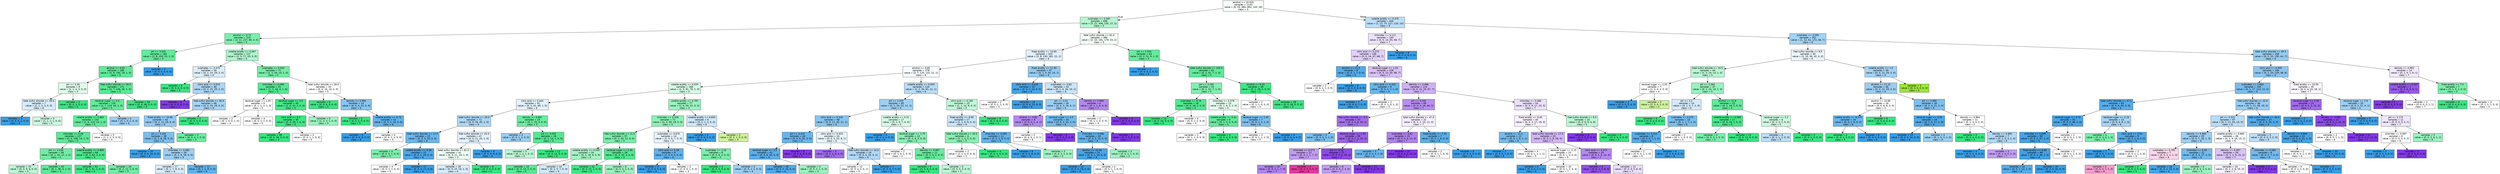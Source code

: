digraph Tree {
node [shape=box, style="filled", color="black", fontname="helvetica"] ;
edge [fontname="helvetica"] ;
0 [label="alcohol <= 10.525\nsamples = 1143\nvalue = [6, 33, 483, 462, 143, 16]\nclass = 5", fillcolor="#f9fefb"] ;
1 [label="sulphates <= 0.585\nsamples = 698\nvalue = [5, 21, 408, 235, 27, 2]\nclass = 5", fillcolor="#b5f5d0"] ;
0 -> 1 [labeldistance=2.5, labelangle=45, headlabel="True"] ;
2 [label="alcohol <= 9.75\nsamples = 310\nvalue = [3, 11, 227, 65, 4, 0]\nclass = 5", fillcolor="#7ceeac"] ;
1 -> 2 ;
3 [label="pH <= 3.545\nsamples = 183\nvalue = [2, 8, 150, 22, 1, 0]\nclass = 5", fillcolor="#62ea9b"] ;
2 -> 3 ;
4 [label="alcohol <= 9.05\nsamples = 180\nvalue = [2, 8, 150, 19, 1, 0]\nclass = 5", fillcolor="#5eea98"] ;
3 -> 4 ;
5 [label="pH <= 3.39\nsamples = 9\nvalue = [1, 1, 4, 3, 0, 0]\nclass = 5", fillcolor="#defbea"] ;
4 -> 5 ;
6 [label="total sulfur dioxide <= 40.0\nsamples = 7\nvalue = [1, 1, 2, 3, 0, 0]\nclass = 6", fillcolor="#d7ebfa"] ;
5 -> 6 ;
7 [label="samples = 2\nvalue = [0, 0, 0, 2, 0, 0]\nclass = 6", fillcolor="#399de5"] ;
6 -> 7 ;
8 [label="samples = 5\nvalue = [1, 1, 2, 1, 0, 0]\nclass = 5", fillcolor="#cef8e0"] ;
6 -> 8 ;
9 [label="samples = 2\nvalue = [0, 0, 2, 0, 0, 0]\nclass = 5", fillcolor="#39e581"] ;
5 -> 9 ;
10 [label="free sulfur dioxide <= 26.5\nsamples = 171\nvalue = [1, 7, 146, 16, 1, 0]\nclass = 5", fillcolor="#59e995"] ;
4 -> 10 ;
11 [label="residual sugar <= 4.4\nsamples = 135\nvalue = [1, 7, 110, 16, 1, 0]\nclass = 5", fillcolor="#63ea9b"] ;
10 -> 11 ;
12 [label="volatile acidity <= 0.862\nsamples = 132\nvalue = [1, 6, 110, 14, 1, 0]\nclass = 5", fillcolor="#5eea98"] ;
11 -> 12 ;
13 [label="chlorides <= 0.08\nsamples = 127\nvalue = [0, 4, 108, 14, 1, 0]\nclass = 5", fillcolor="#5ae996"] ;
12 -> 13 ;
14 [label="pH <= 3.245\nsamples = 58\nvalue = [0, 1, 45, 11, 1, 0]\nclass = 5", fillcolor="#70eca4"] ;
13 -> 14 ;
15 [label="samples = 15\nvalue = [0, 0, 9, 6, 0, 0]\nclass = 5", fillcolor="#bdf6d5"] ;
14 -> 15 ;
16 [label="samples = 43\nvalue = [0, 1, 36, 5, 1, 0]\nclass = 5", fillcolor="#5dea98"] ;
14 -> 16 ;
17 [label="volatile acidity <= 0.665\nsamples = 69\nvalue = [0, 3, 63, 3, 0, 0]\nclass = 5", fillcolor="#4be78c"] ;
13 -> 17 ;
18 [label="samples = 53\nvalue = [0, 1, 51, 1, 0, 0]\nclass = 5", fillcolor="#41e686"] ;
17 -> 18 ;
19 [label="samples = 16\nvalue = [0, 2, 12, 2, 0, 0]\nclass = 5", fillcolor="#72eca5"] ;
17 -> 19 ;
20 [label="samples = 5\nvalue = [1, 2, 2, 0, 0, 0]\nclass = 4", fillcolor="#ffffff"] ;
12 -> 20 ;
21 [label="samples = 3\nvalue = [0, 1, 0, 2, 0, 0]\nclass = 6", fillcolor="#9ccef2"] ;
11 -> 21 ;
22 [label="samples = 36\nvalue = [0, 0, 36, 0, 0, 0]\nclass = 5", fillcolor="#39e581"] ;
10 -> 22 ;
23 [label="samples = 3\nvalue = [0, 0, 0, 3, 0, 0]\nclass = 6", fillcolor="#399de5"] ;
3 -> 23 ;
24 [label="volatile acidity <= 0.587\nsamples = 127\nvalue = [1, 3, 77, 43, 3, 0]\nclass = 5", fillcolor="#aff4cc"] ;
2 -> 24 ;
25 [label="sulphates <= 0.475\nsamples = 56\nvalue = [0, 2, 23, 29, 2, 0]\nclass = 6", fillcolor="#dbedfa"] ;
24 -> 25 ;
26 [label="samples = 8\nvalue = [0, 0, 8, 0, 0, 0]\nclass = 5", fillcolor="#39e581"] ;
25 -> 26 ;
27 [label="citric acid <= 0.015\nsamples = 48\nvalue = [0, 2, 15, 29, 2, 0]\nclass = 6", fillcolor="#abd5f4"] ;
25 -> 27 ;
28 [label="samples = 2\nvalue = [0, 0, 0, 0, 2, 0]\nclass = 7", fillcolor="#8139e5"] ;
27 -> 28 ;
29 [label="free sulfur dioxide <= 30.5\nsamples = 46\nvalue = [0, 2, 15, 29, 0, 0]\nclass = 6", fillcolor="#a6d3f3"] ;
27 -> 29 ;
30 [label="fixed acidity <= 10.85\nsamples = 43\nvalue = [0, 2, 12, 29, 0, 0]\nclass = 6", fillcolor="#92c9f1"] ;
29 -> 30 ;
31 [label="pH <= 3.205\nsamples = 38\nvalue = [0, 2, 8, 28, 0, 0]\nclass = 6", fillcolor="#7bbeee"] ;
30 -> 31 ;
32 [label="samples = 10\nvalue = [0, 0, 0, 10, 0, 0]\nclass = 6", fillcolor="#399de5"] ;
31 -> 32 ;
33 [label="chlorides <= 0.082\nsamples = 28\nvalue = [0, 2, 8, 18, 0, 0]\nclass = 6", fillcolor="#9ccef2"] ;
31 -> 33 ;
34 [label="samples = 17\nvalue = [0, 1, 7, 9, 0, 0]\nclass = 6", fillcolor="#d7ebfa"] ;
33 -> 34 ;
35 [label="samples = 11\nvalue = [0, 1, 1, 9, 0, 0]\nclass = 6", fillcolor="#61b1ea"] ;
33 -> 35 ;
36 [label="samples = 5\nvalue = [0, 0, 4, 1, 0, 0]\nclass = 5", fillcolor="#6aeca0"] ;
30 -> 36 ;
37 [label="samples = 3\nvalue = [0, 0, 3, 0, 0, 0]\nclass = 5", fillcolor="#39e581"] ;
29 -> 37 ;
38 [label="sulphates <= 0.545\nsamples = 71\nvalue = [1, 1, 54, 14, 1, 0]\nclass = 5", fillcolor="#74eda7"] ;
24 -> 38 ;
39 [label="chlorides <= 0.069\nsamples = 51\nvalue = [1, 1, 44, 4, 1, 0]\nclass = 5", fillcolor="#56e994"] ;
38 -> 39 ;
40 [label="residual sugar <= 1.55\nsamples = 6\nvalue = [0, 1, 2, 2, 1, 0]\nclass = 5", fillcolor="#ffffff"] ;
39 -> 40 ;
41 [label="samples = 2\nvalue = [0, 1, 0, 0, 1, 0]\nclass = 4", fillcolor="#ffffff"] ;
40 -> 41 ;
42 [label="samples = 4\nvalue = [0, 0, 2, 2, 0, 0]\nclass = 5", fillcolor="#ffffff"] ;
40 -> 42 ;
43 [label="residual sugar <= 3.5\nsamples = 45\nvalue = [1, 0, 42, 2, 0, 0]\nclass = 5", fillcolor="#47e78a"] ;
39 -> 43 ;
44 [label="citric acid <= 0.3\nsamples = 40\nvalue = [0, 0, 39, 1, 0, 0]\nclass = 5", fillcolor="#3ee684"] ;
43 -> 44 ;
45 [label="samples = 38\nvalue = [0, 0, 38, 0, 0, 0]\nclass = 5", fillcolor="#39e581"] ;
44 -> 45 ;
46 [label="samples = 2\nvalue = [0, 0, 1, 1, 0, 0]\nclass = 5", fillcolor="#ffffff"] ;
44 -> 46 ;
47 [label="samples = 5\nvalue = [1, 0, 3, 1, 0, 0]\nclass = 5", fillcolor="#9cf2c0"] ;
43 -> 47 ;
48 [label="total sulfur dioxide <= 28.0\nsamples = 20\nvalue = [0, 0, 10, 10, 0, 0]\nclass = 5", fillcolor="#ffffff"] ;
38 -> 48 ;
49 [label="samples = 6\nvalue = [0, 0, 6, 0, 0, 0]\nclass = 5", fillcolor="#39e581"] ;
48 -> 49 ;
50 [label="density <= 0.995\nsamples = 14\nvalue = [0, 0, 4, 10, 0, 0]\nclass = 6", fillcolor="#88c4ef"] ;
48 -> 50 ;
51 [label="samples = 2\nvalue = [0, 0, 2, 0, 0, 0]\nclass = 5", fillcolor="#39e581"] ;
50 -> 51 ;
52 [label="volatile acidity <= 0.73\nsamples = 12\nvalue = [0, 0, 2, 10, 0, 0]\nclass = 6", fillcolor="#61b1ea"] ;
50 -> 52 ;
53 [label="samples = 8\nvalue = [0, 0, 0, 8, 0, 0]\nclass = 6", fillcolor="#399de5"] ;
52 -> 53 ;
54 [label="samples = 4\nvalue = [0, 0, 2, 2, 0, 0]\nclass = 5", fillcolor="#ffffff"] ;
52 -> 54 ;
55 [label="total sulfur dioxide <= 81.5\nsamples = 388\nvalue = [2, 10, 181, 170, 23, 2]\nclass = 5", fillcolor="#f5fef9"] ;
1 -> 55 ;
56 [label="fixed acidity <= 10.85\nsamples = 325\nvalue = [2, 8, 130, 161, 22, 2]\nclass = 6", fillcolor="#e0effb"] ;
55 -> 56 ;
57 [label="alcohol <= 9.85\nsamples = 278\nvalue = [2, 7, 125, 131, 12, 1]\nclass = 6", fillcolor="#f7fbfe"] ;
56 -> 57 ;
58 [label="volatile acidity <= 0.555\nsamples = 168\nvalue = [1, 5, 91, 70, 1, 0]\nclass = 5", fillcolor="#d5f9e4"] ;
57 -> 58 ;
59 [label="citric acid <= 0.445\nsamples = 91\nvalue = [0, 1, 41, 48, 1, 0]\nclass = 6", fillcolor="#e3f1fb"] ;
58 -> 59 ;
60 [label="total sulfur dioxide <= 29.0\nsamples = 72\nvalue = [0, 0, 26, 45, 1, 0]\nclass = 6", fillcolor="#add7f4"] ;
59 -> 60 ;
61 [label="total sulfur dioxide <= 13.5\nsamples = 25\nvalue = [0, 0, 5, 20, 0, 0]\nclass = 6", fillcolor="#6ab6ec"] ;
60 -> 61 ;
62 [label="samples = 4\nvalue = [0, 0, 3, 1, 0, 0]\nclass = 5", fillcolor="#7beeab"] ;
61 -> 62 ;
63 [label="volatile acidity <= 0.34\nsamples = 21\nvalue = [0, 0, 2, 19, 0, 0]\nclass = 6", fillcolor="#4ea7e8"] ;
61 -> 63 ;
64 [label="samples = 4\nvalue = [0, 0, 2, 2, 0, 0]\nclass = 5", fillcolor="#ffffff"] ;
63 -> 64 ;
65 [label="samples = 17\nvalue = [0, 0, 0, 17, 0, 0]\nclass = 6", fillcolor="#399de5"] ;
63 -> 65 ;
66 [label="free sulfur dioxide <= 25.0\nsamples = 47\nvalue = [0, 0, 21, 25, 1, 0]\nclass = 6", fillcolor="#e1f0fb"] ;
60 -> 66 ;
67 [label="total sulfur dioxide <= 61.0\nsamples = 41\nvalue = [0, 0, 21, 19, 1, 0]\nclass = 5", fillcolor="#edfdf4"] ;
66 -> 67 ;
68 [label="samples = 35\nvalue = [0, 0, 15, 19, 1, 0]\nclass = 6", fillcolor="#d7ebfa"] ;
67 -> 68 ;
69 [label="samples = 6\nvalue = [0, 0, 6, 0, 0, 0]\nclass = 5", fillcolor="#39e581"] ;
67 -> 69 ;
70 [label="samples = 6\nvalue = [0, 0, 0, 6, 0, 0]\nclass = 6", fillcolor="#399de5"] ;
66 -> 70 ;
71 [label="density <= 0.997\nsamples = 19\nvalue = [0, 1, 15, 3, 0, 0]\nclass = 5", fillcolor="#6aeca0"] ;
59 -> 71 ;
72 [label="samples = 3\nvalue = [0, 0, 1, 2, 0, 0]\nclass = 6", fillcolor="#9ccef2"] ;
71 -> 72 ;
73 [label="pH <= 3.035\nsamples = 16\nvalue = [0, 1, 14, 1, 0, 0]\nclass = 5", fillcolor="#53e892"] ;
71 -> 73 ;
74 [label="samples = 4\nvalue = [0, 1, 2, 1, 0, 0]\nclass = 5", fillcolor="#bdf6d5"] ;
73 -> 74 ;
75 [label="samples = 12\nvalue = [0, 0, 12, 0, 0, 0]\nclass = 5", fillcolor="#39e581"] ;
73 -> 75 ;
76 [label="volatile acidity <= 0.787\nsamples = 77\nvalue = [1, 4, 50, 22, 0, 0]\nclass = 5", fillcolor="#9af2bf"] ;
58 -> 76 ;
77 [label="chlorides <= 0.109\nsamples = 71\nvalue = [1, 2, 49, 19, 0, 0]\nclass = 5", fillcolor="#8df0b6"] ;
76 -> 77 ;
78 [label="free sulfur dioxide <= 11.5\nsamples = 57\nvalue = [0, 2, 43, 12, 0, 0]\nclass = 5", fillcolor="#77eda8"] ;
77 -> 78 ;
79 [label="volatile acidity <= 0.635\nsamples = 29\nvalue = [0, 2, 18, 9, 0, 0]\nclass = 5", fillcolor="#a6f3c6"] ;
78 -> 79 ;
80 [label="samples = 15\nvalue = [0, 0, 13, 2, 0, 0]\nclass = 5", fillcolor="#57e994"] ;
79 -> 80 ;
81 [label="samples = 14\nvalue = [0, 2, 5, 7, 0, 0]\nclass = 6", fillcolor="#d3e9f9"] ;
79 -> 81 ;
82 [label="residual sugar <= 2.45\nsamples = 28\nvalue = [0, 0, 25, 3, 0, 0]\nclass = 5", fillcolor="#51e890"] ;
78 -> 82 ;
83 [label="samples = 22\nvalue = [0, 0, 21, 1, 0, 0]\nclass = 5", fillcolor="#42e687"] ;
82 -> 83 ;
84 [label="samples = 6\nvalue = [0, 0, 4, 2, 0, 0]\nclass = 5", fillcolor="#9cf2c0"] ;
82 -> 84 ;
85 [label="sulphates <= 0.675\nsamples = 14\nvalue = [1, 0, 6, 7, 0, 0]\nclass = 6", fillcolor="#e6f3fc"] ;
77 -> 85 ;
86 [label="citric acid <= 0.18\nsamples = 6\nvalue = [1, 0, 0, 5, 0, 0]\nclass = 6", fillcolor="#61b1ea"] ;
85 -> 86 ;
87 [label="samples = 4\nvalue = [0, 0, 0, 4, 0, 0]\nclass = 6", fillcolor="#399de5"] ;
86 -> 87 ;
88 [label="samples = 2\nvalue = [1, 0, 0, 1, 0, 0]\nclass = 3", fillcolor="#ffffff"] ;
86 -> 88 ;
89 [label="sulphates <= 1.25\nsamples = 8\nvalue = [0, 0, 6, 2, 0, 0]\nclass = 5", fillcolor="#7beeab"] ;
85 -> 89 ;
90 [label="samples = 5\nvalue = [0, 0, 5, 0, 0, 0]\nclass = 5", fillcolor="#39e581"] ;
89 -> 90 ;
91 [label="samples = 3\nvalue = [0, 0, 1, 2, 0, 0]\nclass = 6", fillcolor="#9ccef2"] ;
89 -> 91 ;
92 [label="volatile acidity <= 0.855\nsamples = 6\nvalue = [0, 2, 1, 3, 0, 0]\nclass = 6", fillcolor="#cee6f8"] ;
76 -> 92 ;
93 [label="samples = 3\nvalue = [0, 0, 0, 3, 0, 0]\nclass = 6", fillcolor="#399de5"] ;
92 -> 93 ;
94 [label="samples = 3\nvalue = [0, 2, 1, 0, 0, 0]\nclass = 4", fillcolor="#cef29c"] ;
92 -> 94 ;
95 [label="volatile acidity <= 0.655\nsamples = 110\nvalue = [1, 2, 34, 61, 11, 1]\nclass = 6", fillcolor="#b9dcf6"] ;
57 -> 95 ;
96 [label="pH <= 3.425\nsamples = 85\nvalue = [0, 1, 20, 52, 11, 1]\nclass = 6", fillcolor="#9ecff2"] ;
95 -> 96 ;
97 [label="citric acid <= 0.315\nsamples = 68\nvalue = [0, 0, 11, 45, 11, 1]\nclass = 6", fillcolor="#89c5ef"] ;
96 -> 97 ;
98 [label="pH <= 3.415\nsamples = 44\nvalue = [0, 0, 6, 35, 3, 0]\nclass = 6", fillcolor="#68b4eb"] ;
97 -> 98 ;
99 [label="residual sugar <= 3.2\nsamples = 41\nvalue = [0, 0, 6, 35, 0, 0]\nclass = 6", fillcolor="#5baee9"] ;
98 -> 99 ;
100 [label="samples = 38\nvalue = [0, 0, 4, 34, 0, 0]\nclass = 6", fillcolor="#50a9e8"] ;
99 -> 100 ;
101 [label="samples = 3\nvalue = [0, 0, 2, 1, 0, 0]\nclass = 5", fillcolor="#9cf2c0"] ;
99 -> 101 ;
102 [label="samples = 3\nvalue = [0, 0, 0, 0, 3, 0]\nclass = 7", fillcolor="#8139e5"] ;
98 -> 102 ;
103 [label="citric acid <= 0.325\nsamples = 24\nvalue = [0, 0, 5, 10, 8, 1]\nclass = 6", fillcolor="#e6f3fc"] ;
97 -> 103 ;
104 [label="samples = 5\nvalue = [0, 0, 1, 0, 4, 0]\nclass = 7", fillcolor="#a06aec"] ;
103 -> 104 ;
105 [label="free sulfur dioxide <= 14.5\nsamples = 19\nvalue = [0, 0, 4, 10, 4, 1]\nclass = 6", fillcolor="#b0d8f5"] ;
103 -> 105 ;
106 [label="samples = 12\nvalue = [0, 0, 4, 3, 4, 1]\nclass = 5", fillcolor="#ffffff"] ;
105 -> 106 ;
107 [label="samples = 7\nvalue = [0, 0, 0, 7, 0, 0]\nclass = 6", fillcolor="#399de5"] ;
105 -> 107 ;
108 [label="volatile acidity <= 0.31\nsamples = 17\nvalue = [0, 1, 9, 7, 0, 0]\nclass = 5", fillcolor="#d7fae6"] ;
96 -> 108 ;
109 [label="samples = 4\nvalue = [0, 0, 0, 4, 0, 0]\nclass = 6", fillcolor="#399de5"] ;
108 -> 109 ;
110 [label="residual sugar <= 1.75\nsamples = 13\nvalue = [0, 1, 9, 3, 0, 0]\nclass = 5", fillcolor="#88efb3"] ;
108 -> 110 ;
111 [label="samples = 2\nvalue = [0, 1, 0, 1, 0, 0]\nclass = 4", fillcolor="#ffffff"] ;
110 -> 111 ;
112 [label="density <= 0.997\nsamples = 11\nvalue = [0, 0, 9, 2, 0, 0]\nclass = 5", fillcolor="#65eb9d"] ;
110 -> 112 ;
113 [label="samples = 6\nvalue = [0, 0, 6, 0, 0, 0]\nclass = 5", fillcolor="#39e581"] ;
112 -> 113 ;
114 [label="samples = 5\nvalue = [0, 0, 3, 2, 0, 0]\nclass = 5", fillcolor="#bdf6d5"] ;
112 -> 114 ;
115 [label="citric acid <= 0.185\nsamples = 25\nvalue = [1, 1, 14, 9, 0, 0]\nclass = 5", fillcolor="#c1f7d8"] ;
95 -> 115 ;
116 [label="fixed acidity <= 6.95\nsamples = 17\nvalue = [1, 1, 6, 9, 0, 0]\nclass = 6", fillcolor="#c9e4f8"] ;
115 -> 116 ;
117 [label="total sulfur dioxide <= 20.5\nsamples = 6\nvalue = [1, 1, 4, 0, 0, 0]\nclass = 5", fillcolor="#88efb3"] ;
116 -> 117 ;
118 [label="samples = 2\nvalue = [1, 1, 0, 0, 0, 0]\nclass = 3", fillcolor="#ffffff"] ;
117 -> 118 ;
119 [label="samples = 4\nvalue = [0, 0, 4, 0, 0, 0]\nclass = 5", fillcolor="#39e581"] ;
117 -> 119 ;
120 [label="chlorides <= 0.085\nsamples = 11\nvalue = [0, 0, 2, 9, 0, 0]\nclass = 6", fillcolor="#65b3eb"] ;
116 -> 120 ;
121 [label="samples = 8\nvalue = [0, 0, 0, 8, 0, 0]\nclass = 6", fillcolor="#399de5"] ;
120 -> 121 ;
122 [label="samples = 3\nvalue = [0, 0, 2, 1, 0, 0]\nclass = 5", fillcolor="#9cf2c0"] ;
120 -> 122 ;
123 [label="samples = 8\nvalue = [0, 0, 8, 0, 0, 0]\nclass = 5", fillcolor="#39e581"] ;
115 -> 123 ;
124 [label="fixed acidity <= 11.55\nsamples = 47\nvalue = [0, 1, 5, 30, 10, 1]\nclass = 6", fillcolor="#94caf1"] ;
56 -> 124 ;
125 [label="citric acid <= 0.445\nsamples = 15\nvalue = [0, 0, 1, 14, 0, 0]\nclass = 6", fillcolor="#47a4e7"] ;
124 -> 125 ;
126 [label="samples = 2\nvalue = [0, 0, 1, 1, 0, 0]\nclass = 5", fillcolor="#ffffff"] ;
125 -> 126 ;
127 [label="samples = 13\nvalue = [0, 0, 0, 13, 0, 0]\nclass = 6", fillcolor="#399de5"] ;
125 -> 127 ;
128 [label="sulphates <= 0.83\nsamples = 32\nvalue = [0, 1, 4, 16, 10, 1]\nclass = 6", fillcolor="#c9e4f8"] ;
124 -> 128 ;
129 [label="pH <= 3.03\nsamples = 26\nvalue = [0, 0, 3, 16, 6, 1]\nclass = 6", fillcolor="#9ccef2"] ;
128 -> 129 ;
130 [label="alcohol <= 9.85\nsamples = 6\nvalue = [0, 0, 0, 1, 4, 1]\nclass = 7", fillcolor="#b388ef"] ;
129 -> 130 ;
131 [label="samples = 2\nvalue = [0, 0, 0, 1, 0, 1]\nclass = 6", fillcolor="#ffffff"] ;
130 -> 131 ;
132 [label="samples = 4\nvalue = [0, 0, 0, 0, 4, 0]\nclass = 7", fillcolor="#8139e5"] ;
130 -> 132 ;
133 [label="residual sugar <= 4.5\nsamples = 20\nvalue = [0, 0, 3, 15, 2, 0]\nclass = 6", fillcolor="#73baed"] ;
129 -> 133 ;
134 [label="chlorides <= 0.096\nsamples = 18\nvalue = [0, 0, 3, 15, 0, 0]\nclass = 6", fillcolor="#61b1ea"] ;
133 -> 134 ;
135 [label="alcohol <= 10.45\nsamples = 15\nvalue = [0, 0, 1, 14, 0, 0]\nclass = 6", fillcolor="#47a4e7"] ;
134 -> 135 ;
136 [label="samples = 13\nvalue = [0, 0, 0, 13, 0, 0]\nclass = 6", fillcolor="#399de5"] ;
135 -> 136 ;
137 [label="samples = 2\nvalue = [0, 0, 1, 1, 0, 0]\nclass = 5", fillcolor="#ffffff"] ;
135 -> 137 ;
138 [label="samples = 3\nvalue = [0, 0, 2, 1, 0, 0]\nclass = 5", fillcolor="#9cf2c0"] ;
134 -> 138 ;
139 [label="samples = 2\nvalue = [0, 0, 0, 0, 2, 0]\nclass = 7", fillcolor="#8139e5"] ;
133 -> 139 ;
140 [label="density <= 0.999\nsamples = 6\nvalue = [0, 1, 1, 0, 4, 0]\nclass = 7", fillcolor="#b388ef"] ;
128 -> 140 ;
141 [label="samples = 2\nvalue = [0, 1, 1, 0, 0, 0]\nclass = 4", fillcolor="#ffffff"] ;
140 -> 141 ;
142 [label="samples = 4\nvalue = [0, 0, 0, 0, 4, 0]\nclass = 7", fillcolor="#8139e5"] ;
140 -> 142 ;
143 [label="pH <= 2.935\nsamples = 63\nvalue = [0, 2, 51, 9, 1, 0]\nclass = 5", fillcolor="#65eb9d"] ;
55 -> 143 ;
144 [label="samples = 2\nvalue = [0, 0, 0, 2, 0, 0]\nclass = 6", fillcolor="#399de5"] ;
143 -> 144 ;
145 [label="total sulfur dioxide <= 105.5\nsamples = 61\nvalue = [0, 2, 51, 7, 1, 0]\nclass = 5", fillcolor="#5eea98"] ;
143 -> 145 ;
146 [label="pH <= 3.295\nsamples = 31\nvalue = [0, 1, 22, 7, 1, 0]\nclass = 5", fillcolor="#83efb0"] ;
145 -> 146 ;
147 [label="sulphates <= 0.76\nsamples = 18\nvalue = [0, 0, 16, 2, 0, 0]\nclass = 5", fillcolor="#52e891"] ;
146 -> 147 ;
148 [label="samples = 14\nvalue = [0, 0, 14, 0, 0, 0]\nclass = 5", fillcolor="#39e581"] ;
147 -> 148 ;
149 [label="samples = 4\nvalue = [0, 0, 2, 2, 0, 0]\nclass = 5", fillcolor="#ffffff"] ;
147 -> 149 ;
150 [label="chlorides <= 0.078\nsamples = 13\nvalue = [0, 1, 6, 5, 1, 0]\nclass = 5", fillcolor="#e6fcef"] ;
146 -> 150 ;
151 [label="volatile acidity <= 0.42\nsamples = 6\nvalue = [0, 1, 5, 0, 0, 0]\nclass = 5", fillcolor="#61ea9a"] ;
150 -> 151 ;
152 [label="samples = 2\nvalue = [0, 1, 1, 0, 0, 0]\nclass = 4", fillcolor="#ffffff"] ;
151 -> 152 ;
153 [label="samples = 4\nvalue = [0, 0, 4, 0, 0, 0]\nclass = 5", fillcolor="#39e581"] ;
151 -> 153 ;
154 [label="residual sugar <= 2.45\nsamples = 7\nvalue = [0, 0, 1, 5, 1, 0]\nclass = 6", fillcolor="#7bbeee"] ;
150 -> 154 ;
155 [label="samples = 3\nvalue = [0, 0, 1, 1, 1, 0]\nclass = 5", fillcolor="#ffffff"] ;
154 -> 155 ;
156 [label="samples = 4\nvalue = [0, 0, 0, 4, 0, 0]\nclass = 6", fillcolor="#399de5"] ;
154 -> 156 ;
157 [label="alcohol <= 9.15\nsamples = 30\nvalue = [0, 1, 29, 0, 0, 0]\nclass = 5", fillcolor="#40e685"] ;
145 -> 157 ;
158 [label="samples = 2\nvalue = [0, 1, 1, 0, 0, 0]\nclass = 4", fillcolor="#ffffff"] ;
157 -> 158 ;
159 [label="samples = 28\nvalue = [0, 0, 28, 0, 0, 0]\nclass = 5", fillcolor="#39e581"] ;
157 -> 159 ;
160 [label="volatile acidity <= 0.375\nsamples = 445\nvalue = [1, 12, 75, 227, 116, 14]\nclass = 6", fillcolor="#bcdef6"] ;
0 -> 160 [labeldistance=2.5, labelangle=-45, headlabel="False"] ;
161 [label="chlorides <= 0.111\nsamples = 144\nvalue = [0, 0, 14, 55, 68, 7]\nclass = 7", fillcolor="#ede2fb"] ;
160 -> 161 ;
162 [label="citric acid <= 0.275\nsamples = 136\nvalue = [0, 0, 14, 47, 68, 7]\nclass = 7", fillcolor="#e1d0f9"] ;
161 -> 162 ;
163 [label="alcohol <= 11.3\nsamples = 8\nvalue = [0, 0, 1, 7, 0, 0]\nclass = 6", fillcolor="#55abe9"] ;
162 -> 163 ;
164 [label="samples = 2\nvalue = [0, 0, 1, 1, 0, 0]\nclass = 5", fillcolor="#ffffff"] ;
163 -> 164 ;
165 [label="samples = 6\nvalue = [0, 0, 0, 6, 0, 0]\nclass = 6", fillcolor="#399de5"] ;
163 -> 165 ;
166 [label="residual sugar <= 1.55\nsamples = 128\nvalue = [0, 0, 13, 40, 68, 7]\nclass = 7", fillcolor="#d7c0f7"] ;
162 -> 166 ;
167 [label="citric acid <= 0.425\nsamples = 9\nvalue = [0, 0, 1, 7, 1, 0]\nclass = 6", fillcolor="#6ab6ec"] ;
166 -> 167 ;
168 [label="samples = 7\nvalue = [0, 0, 0, 7, 0, 0]\nclass = 6", fillcolor="#399de5"] ;
167 -> 168 ;
169 [label="samples = 2\nvalue = [0, 0, 1, 0, 1, 0]\nclass = 5", fillcolor="#ffffff"] ;
167 -> 169 ;
170 [label="density <= 0.996\nsamples = 119\nvalue = [0, 0, 12, 33, 67, 7]\nclass = 7", fillcolor="#cdb1f5"] ;
166 -> 170 ;
171 [label="pH <= 3.335\nsamples = 65\nvalue = [0, 0, 3, 16, 44, 2]\nclass = 7", fillcolor="#b78ef0"] ;
170 -> 171 ;
172 [label="free sulfur dioxide <= 3.5\nsamples = 43\nvalue = [0, 0, 2, 6, 33, 2]\nclass = 7", fillcolor="#a36fec"] ;
171 -> 172 ;
173 [label="samples = 4\nvalue = [0, 0, 0, 3, 1, 0]\nclass = 6", fillcolor="#7bbeee"] ;
172 -> 173 ;
174 [label="residual sugar <= 1.95\nsamples = 39\nvalue = [0, 0, 2, 3, 32, 2]\nclass = 7", fillcolor="#9a60ea"] ;
172 -> 174 ;
175 [label="chlorides <= 0.073\nsamples = 12\nvalue = [0, 0, 2, 1, 7, 2]\nclass = 7", fillcolor="#c09cf2"] ;
174 -> 175 ;
176 [label="samples = 10\nvalue = [0, 0, 2, 1, 7, 0]\nclass = 7", fillcolor="#b083ef"] ;
175 -> 176 ;
177 [label="samples = 2\nvalue = [0, 0, 0, 0, 0, 2]\nclass = 8", fillcolor="#e5399d"] ;
175 -> 177 ;
178 [label="pH <= 3.18\nsamples = 27\nvalue = [0, 0, 0, 2, 25, 0]\nclass = 7", fillcolor="#8b49e7"] ;
174 -> 178 ;
179 [label="samples = 6\nvalue = [0, 0, 0, 2, 4, 0]\nclass = 7", fillcolor="#c09cf2"] ;
178 -> 179 ;
180 [label="samples = 21\nvalue = [0, 0, 0, 0, 21, 0]\nclass = 7", fillcolor="#8139e5"] ;
178 -> 180 ;
181 [label="total sulfur dioxide <= 47.0\nsamples = 22\nvalue = [0, 0, 1, 10, 11, 0]\nclass = 7", fillcolor="#f4eefd"] ;
171 -> 181 ;
182 [label="sulphates <= 0.62\nsamples = 15\nvalue = [0, 0, 0, 4, 11, 0]\nclass = 7", fillcolor="#af81ee"] ;
181 -> 182 ;
183 [label="samples = 5\nvalue = [0, 0, 0, 4, 1, 0]\nclass = 6", fillcolor="#6ab6ec"] ;
182 -> 183 ;
184 [label="samples = 10\nvalue = [0, 0, 0, 0, 10, 0]\nclass = 7", fillcolor="#8139e5"] ;
182 -> 184 ;
185 [label="fixed acidity <= 7.25\nsamples = 7\nvalue = [0, 0, 1, 6, 0, 0]\nclass = 6", fillcolor="#5aade9"] ;
181 -> 185 ;
186 [label="samples = 2\nvalue = [0, 0, 1, 1, 0, 0]\nclass = 5", fillcolor="#ffffff"] ;
185 -> 186 ;
187 [label="samples = 5\nvalue = [0, 0, 0, 5, 0, 0]\nclass = 6", fillcolor="#399de5"] ;
185 -> 187 ;
188 [label="chlorides <= 0.086\nsamples = 54\nvalue = [0, 0, 9, 17, 23, 5]\nclass = 7", fillcolor="#ebdffb"] ;
170 -> 188 ;
189 [label="fixed acidity <= 8.45\nsamples = 44\nvalue = [0, 0, 3, 17, 19, 5]\nclass = 7", fillcolor="#f6f0fd"] ;
188 -> 189 ;
190 [label="alcohol <= 11.2\nsamples = 11\nvalue = [0, 0, 1, 8, 1, 1]\nclass = 6", fillcolor="#74baed"] ;
189 -> 190 ;
191 [label="samples = 7\nvalue = [0, 0, 0, 7, 0, 0]\nclass = 6", fillcolor="#399de5"] ;
190 -> 191 ;
192 [label="samples = 4\nvalue = [0, 0, 1, 1, 1, 1]\nclass = 5", fillcolor="#ffffff"] ;
190 -> 192 ;
193 [label="total sulfur dioxide <= 17.5\nsamples = 33\nvalue = [0, 0, 2, 9, 18, 4]\nclass = 7", fillcolor="#d0b5f5"] ;
189 -> 193 ;
194 [label="residual sugar <= 2.15\nsamples = 13\nvalue = [0, 0, 1, 4, 4, 4]\nclass = 6", fillcolor="#ffffff"] ;
193 -> 194 ;
195 [label="samples = 3\nvalue = [0, 0, 0, 3, 0, 0]\nclass = 6", fillcolor="#399de5"] ;
194 -> 195 ;
196 [label="samples = 10\nvalue = [0, 0, 1, 1, 4, 4]\nclass = 7", fillcolor="#ffffff"] ;
194 -> 196 ;
197 [label="citric acid <= 0.475\nsamples = 20\nvalue = [0, 0, 1, 5, 14, 0]\nclass = 7", fillcolor="#b388ef"] ;
193 -> 197 ;
198 [label="samples = 9\nvalue = [0, 0, 1, 0, 8, 0]\nclass = 7", fillcolor="#9152e8"] ;
197 -> 198 ;
199 [label="samples = 11\nvalue = [0, 0, 0, 5, 6, 0]\nclass = 7", fillcolor="#eadefb"] ;
197 -> 199 ;
200 [label="free sulfur dioxide <= 9.5\nsamples = 10\nvalue = [0, 0, 6, 0, 4, 0]\nclass = 5", fillcolor="#bdf6d5"] ;
188 -> 200 ;
201 [label="samples = 4\nvalue = [0, 0, 0, 0, 4, 0]\nclass = 7", fillcolor="#8139e5"] ;
200 -> 201 ;
202 [label="samples = 6\nvalue = [0, 0, 6, 0, 0, 0]\nclass = 5", fillcolor="#39e581"] ;
200 -> 202 ;
203 [label="samples = 8\nvalue = [0, 0, 0, 8, 0, 0]\nclass = 6", fillcolor="#399de5"] ;
161 -> 203 ;
204 [label="sulphates <= 0.585\nsamples = 301\nvalue = [1, 12, 61, 172, 48, 7]\nclass = 6", fillcolor="#a3d2f3"] ;
160 -> 204 ;
205 [label="free sulfur dioxide <= 8.5\nsamples = 93\nvalue = [1, 10, 36, 42, 4, 0]\nclass = 6", fillcolor="#eaf5fc"] ;
204 -> 205 ;
206 [label="total sulfur dioxide <= 10.5\nsamples = 44\nvalue = [1, 5, 24, 13, 1, 0]\nclass = 5", fillcolor="#b9f6d2"] ;
205 -> 206 ;
207 [label="residual sugar <= 2.05\nsamples = 7\nvalue = [1, 3, 0, 3, 0, 0]\nclass = 4", fillcolor="#ffffff"] ;
206 -> 207 ;
208 [label="samples = 2\nvalue = [0, 0, 0, 2, 0, 0]\nclass = 6", fillcolor="#399de5"] ;
207 -> 208 ;
209 [label="samples = 5\nvalue = [1, 3, 0, 1, 0, 0]\nclass = 4", fillcolor="#cef29c"] ;
207 -> 209 ;
210 [label="pH <= 3.365\nsamples = 37\nvalue = [0, 2, 24, 10, 1, 0]\nclass = 5", fillcolor="#98f2be"] ;
206 -> 210 ;
211 [label="pH <= 3.2\nsamples = 14\nvalue = [0, 1, 5, 7, 1, 0]\nclass = 6", fillcolor="#d3e9f9"] ;
210 -> 211 ;
212 [label="samples = 4\nvalue = [0, 0, 4, 0, 0, 0]\nclass = 5", fillcolor="#39e581"] ;
211 -> 212 ;
213 [label="sulphates <= 0.575\nsamples = 10\nvalue = [0, 1, 1, 7, 1, 0]\nclass = 6", fillcolor="#7bbeee"] ;
211 -> 213 ;
214 [label="sulphates <= 0.515\nsamples = 8\nvalue = [0, 0, 0, 7, 1, 0]\nclass = 6", fillcolor="#55abe9"] ;
213 -> 214 ;
215 [label="samples = 2\nvalue = [0, 0, 0, 1, 1, 0]\nclass = 6", fillcolor="#ffffff"] ;
214 -> 215 ;
216 [label="samples = 6\nvalue = [0, 0, 0, 6, 0, 0]\nclass = 6", fillcolor="#399de5"] ;
214 -> 216 ;
217 [label="samples = 2\nvalue = [0, 1, 1, 0, 0, 0]\nclass = 4", fillcolor="#ffffff"] ;
213 -> 217 ;
218 [label="alcohol <= 11.8\nsamples = 23\nvalue = [0, 1, 19, 3, 0, 0]\nclass = 5", fillcolor="#61ea9a"] ;
210 -> 218 ;
219 [label="volatile acidity <= 0.585\nsamples = 17\nvalue = [0, 0, 16, 1, 0, 0]\nclass = 5", fillcolor="#45e789"] ;
218 -> 219 ;
220 [label="samples = 4\nvalue = [0, 0, 3, 1, 0, 0]\nclass = 5", fillcolor="#7beeab"] ;
219 -> 220 ;
221 [label="samples = 13\nvalue = [0, 0, 13, 0, 0, 0]\nclass = 5", fillcolor="#39e581"] ;
219 -> 221 ;
222 [label="residual sugar <= 2.3\nsamples = 6\nvalue = [0, 1, 3, 2, 0, 0]\nclass = 5", fillcolor="#cef8e0"] ;
218 -> 222 ;
223 [label="samples = 4\nvalue = [0, 1, 1, 2, 0, 0]\nclass = 6", fillcolor="#bddef6"] ;
222 -> 223 ;
224 [label="samples = 2\nvalue = [0, 0, 2, 0, 0, 0]\nclass = 5", fillcolor="#39e581"] ;
222 -> 224 ;
225 [label="volatile acidity <= 1.0\nsamples = 49\nvalue = [0, 5, 12, 29, 3, 0]\nclass = 6", fillcolor="#a4d2f3"] ;
205 -> 225 ;
226 [label="alcohol <= 11.15\nsamples = 46\nvalue = [0, 2, 12, 29, 3, 0]\nclass = 6", fillcolor="#9ccef2"] ;
225 -> 226 ;
227 [label="alcohol <= 10.85\nsamples = 16\nvalue = [0, 0, 8, 8, 0, 0]\nclass = 5", fillcolor="#ffffff"] ;
226 -> 227 ;
228 [label="volatile acidity <= 0.575\nsamples = 10\nvalue = [0, 0, 2, 8, 0, 0]\nclass = 6", fillcolor="#6ab6ec"] ;
227 -> 228 ;
229 [label="samples = 2\nvalue = [0, 0, 2, 0, 0, 0]\nclass = 5", fillcolor="#39e581"] ;
228 -> 229 ;
230 [label="samples = 8\nvalue = [0, 0, 0, 8, 0, 0]\nclass = 6", fillcolor="#399de5"] ;
228 -> 230 ;
231 [label="samples = 6\nvalue = [0, 0, 6, 0, 0, 0]\nclass = 5", fillcolor="#39e581"] ;
227 -> 231 ;
232 [label="pH <= 3.485\nsamples = 30\nvalue = [0, 2, 4, 21, 3, 0]\nclass = 6", fillcolor="#7ebfee"] ;
226 -> 232 ;
233 [label="residual sugar <= 3.05\nsamples = 19\nvalue = [0, 1, 0, 17, 1, 0]\nclass = 6", fillcolor="#4fa8e8"] ;
232 -> 233 ;
234 [label="samples = 14\nvalue = [0, 0, 0, 14, 0, 0]\nclass = 6", fillcolor="#399de5"] ;
233 -> 234 ;
235 [label="samples = 5\nvalue = [0, 1, 0, 3, 1, 0]\nclass = 6", fillcolor="#9ccef2"] ;
233 -> 235 ;
236 [label="density <= 0.994\nsamples = 11\nvalue = [0, 1, 4, 4, 2, 0]\nclass = 5", fillcolor="#ffffff"] ;
232 -> 236 ;
237 [label="samples = 4\nvalue = [0, 0, 4, 0, 0, 0]\nclass = 5", fillcolor="#39e581"] ;
236 -> 237 ;
238 [label="density <= 0.995\nsamples = 7\nvalue = [0, 1, 0, 4, 2, 0]\nclass = 6", fillcolor="#b0d8f5"] ;
236 -> 238 ;
239 [label="samples = 4\nvalue = [0, 0, 0, 4, 0, 0]\nclass = 6", fillcolor="#399de5"] ;
238 -> 239 ;
240 [label="samples = 3\nvalue = [0, 1, 0, 0, 2, 0]\nclass = 7", fillcolor="#c09cf2"] ;
238 -> 240 ;
241 [label="samples = 3\nvalue = [0, 3, 0, 0, 0, 0]\nclass = 4", fillcolor="#9de539"] ;
225 -> 241 ;
242 [label="total sulfur dioxide <= 85.5\nsamples = 208\nvalue = [0, 2, 25, 130, 44, 7]\nclass = 6", fillcolor="#97ccf1"] ;
204 -> 242 ;
243 [label="citric acid <= 0.505\nsamples = 194\nvalue = [0, 1, 20, 129, 38, 6]\nclass = 6", fillcolor="#8cc6f0"] ;
242 -> 243 ;
244 [label="sulphates <= 0.665\nsamples = 159\nvalue = [0, 1, 17, 114, 22, 5]\nclass = 6", fillcolor="#7abdee"] ;
243 -> 244 ;
245 [label="total sulfur dioxide <= 47.5\nsamples = 65\nvalue = [0, 0, 6, 56, 3, 0]\nclass = 6", fillcolor="#57ace9"] ;
244 -> 245 ;
246 [label="residual sugar <= 4.75\nsamples = 52\nvalue = [0, 0, 2, 48, 2, 0]\nclass = 6", fillcolor="#49a5e7"] ;
245 -> 246 ;
247 [label="chlorides <= 0.099\nsamples = 50\nvalue = [0, 0, 2, 47, 1, 0]\nclass = 6", fillcolor="#45a3e7"] ;
246 -> 247 ;
248 [label="fixed acidity <= 6.65\nsamples = 48\nvalue = [0, 0, 1, 46, 1, 0]\nclass = 6", fillcolor="#41a1e6"] ;
247 -> 248 ;
249 [label="samples = 14\nvalue = [0, 0, 1, 12, 1, 0]\nclass = 6", fillcolor="#57ace9"] ;
248 -> 249 ;
250 [label="samples = 34\nvalue = [0, 0, 0, 34, 0, 0]\nclass = 6", fillcolor="#399de5"] ;
248 -> 250 ;
251 [label="samples = 2\nvalue = [0, 0, 1, 1, 0, 0]\nclass = 5", fillcolor="#ffffff"] ;
247 -> 251 ;
252 [label="samples = 2\nvalue = [0, 0, 0, 1, 1, 0]\nclass = 6", fillcolor="#ffffff"] ;
246 -> 252 ;
253 [label="residual sugar <= 2.15\nsamples = 13\nvalue = [0, 0, 4, 8, 1, 0]\nclass = 6", fillcolor="#a7d3f3"] ;
245 -> 253 ;
254 [label="samples = 4\nvalue = [0, 0, 3, 0, 1, 0]\nclass = 5", fillcolor="#7beeab"] ;
253 -> 254 ;
255 [label="citric acid <= 0.34\nsamples = 9\nvalue = [0, 0, 1, 8, 0, 0]\nclass = 6", fillcolor="#52a9e8"] ;
253 -> 255 ;
256 [label="samples = 7\nvalue = [0, 0, 0, 7, 0, 0]\nclass = 6", fillcolor="#399de5"] ;
255 -> 256 ;
257 [label="samples = 2\nvalue = [0, 0, 1, 1, 0, 0]\nclass = 5", fillcolor="#ffffff"] ;
255 -> 257 ;
258 [label="free sulfur dioxide <= 22.0\nsamples = 94\nvalue = [0, 1, 11, 58, 19, 5]\nclass = 6", fillcolor="#98ccf1"] ;
244 -> 258 ;
259 [label="pH <= 3.325\nsamples = 67\nvalue = [0, 1, 11, 34, 16, 5]\nclass = 6", fillcolor="#b9dcf6"] ;
258 -> 259 ;
260 [label="density <= 0.995\nsamples = 29\nvalue = [0, 0, 7, 18, 1, 3]\nclass = 6", fillcolor="#9ccef2"] ;
259 -> 260 ;
261 [label="sulphates <= 0.795\nsamples = 7\nvalue = [0, 0, 2, 1, 1, 3]\nclass = 8", fillcolor="#fad7eb"] ;
260 -> 261 ;
262 [label="samples = 5\nvalue = [0, 0, 0, 1, 1, 3]\nclass = 8", fillcolor="#f29cce"] ;
261 -> 262 ;
263 [label="samples = 2\nvalue = [0, 0, 2, 0, 0, 0]\nclass = 5", fillcolor="#39e581"] ;
261 -> 263 ;
264 [label="chlorides <= 0.09\nsamples = 22\nvalue = [0, 0, 5, 17, 0, 0]\nclass = 6", fillcolor="#73baed"] ;
260 -> 264 ;
265 [label="samples = 16\nvalue = [0, 0, 1, 15, 0, 0]\nclass = 6", fillcolor="#46a4e7"] ;
264 -> 265 ;
266 [label="samples = 6\nvalue = [0, 0, 4, 2, 0, 0]\nclass = 5", fillcolor="#9cf2c0"] ;
264 -> 266 ;
267 [label="volatile acidity <= 0.665\nsamples = 38\nvalue = [0, 1, 4, 16, 15, 2]\nclass = 6", fillcolor="#f6fbfe"] ;
259 -> 267 ;
268 [label="density <= 0.997\nsamples = 29\nvalue = [0, 1, 2, 9, 15, 2]\nclass = 7", fillcolor="#d9c4f7"] ;
267 -> 268 ;
269 [label="samples = 24\nvalue = [0, 1, 2, 9, 10, 2]\nclass = 7", fillcolor="#f7f2fd"] ;
268 -> 269 ;
270 [label="samples = 5\nvalue = [0, 0, 0, 0, 5, 0]\nclass = 7", fillcolor="#8139e5"] ;
268 -> 270 ;
271 [label="chlorides <= 0.082\nsamples = 9\nvalue = [0, 0, 2, 7, 0, 0]\nclass = 6", fillcolor="#72b9ec"] ;
267 -> 271 ;
272 [label="samples = 4\nvalue = [0, 0, 2, 2, 0, 0]\nclass = 5", fillcolor="#ffffff"] ;
271 -> 272 ;
273 [label="samples = 5\nvalue = [0, 0, 0, 5, 0, 0]\nclass = 6", fillcolor="#399de5"] ;
271 -> 273 ;
274 [label="total sulfur dioxide <= 44.0\nsamples = 27\nvalue = [0, 0, 0, 24, 3, 0]\nclass = 6", fillcolor="#52a9e8"] ;
258 -> 274 ;
275 [label="samples = 5\nvalue = [0, 0, 0, 3, 2, 0]\nclass = 6", fillcolor="#bddef6"] ;
274 -> 275 ;
276 [label="density <= 0.994\nsamples = 22\nvalue = [0, 0, 0, 21, 1, 0]\nclass = 6", fillcolor="#42a2e6"] ;
274 -> 276 ;
277 [label="samples = 2\nvalue = [0, 0, 0, 1, 1, 0]\nclass = 6", fillcolor="#ffffff"] ;
276 -> 277 ;
278 [label="samples = 20\nvalue = [0, 0, 0, 20, 0, 0]\nclass = 6", fillcolor="#399de5"] ;
276 -> 278 ;
279 [label="fixed acidity <= 10.55\nsamples = 35\nvalue = [0, 0, 3, 15, 16, 1]\nclass = 7", fillcolor="#f9f5fe"] ;
243 -> 279 ;
280 [label="residual sugar <= 2.35\nsamples = 15\nvalue = [0, 0, 0, 3, 12, 0]\nclass = 7", fillcolor="#a06aec"] ;
279 -> 280 ;
281 [label="samples = 2\nvalue = [0, 0, 0, 2, 0, 0]\nclass = 6", fillcolor="#399de5"] ;
280 -> 281 ;
282 [label="density <= 0.995\nsamples = 13\nvalue = [0, 0, 0, 1, 12, 0]\nclass = 7", fillcolor="#8c49e7"] ;
280 -> 282 ;
283 [label="samples = 2\nvalue = [0, 0, 0, 1, 1, 0]\nclass = 6", fillcolor="#ffffff"] ;
282 -> 283 ;
284 [label="samples = 11\nvalue = [0, 0, 0, 0, 11, 0]\nclass = 7", fillcolor="#8139e5"] ;
282 -> 284 ;
285 [label="residual sugar <= 2.9\nsamples = 20\nvalue = [0, 0, 3, 12, 4, 1]\nclass = 6", fillcolor="#9ccef2"] ;
279 -> 285 ;
286 [label="samples = 9\nvalue = [0, 0, 0, 9, 0, 0]\nclass = 6", fillcolor="#399de5"] ;
285 -> 286 ;
287 [label="pH <= 3.175\nsamples = 11\nvalue = [0, 0, 3, 3, 4, 1]\nclass = 7", fillcolor="#efe6fc"] ;
285 -> 287 ;
288 [label="chlorides <= 0.097\nsamples = 6\nvalue = [0, 0, 0, 3, 3, 0]\nclass = 6", fillcolor="#ffffff"] ;
287 -> 288 ;
289 [label="samples = 3\nvalue = [0, 0, 0, 3, 0, 0]\nclass = 6", fillcolor="#399de5"] ;
288 -> 289 ;
290 [label="samples = 3\nvalue = [0, 0, 0, 0, 3, 0]\nclass = 7", fillcolor="#8139e5"] ;
288 -> 290 ;
291 [label="samples = 5\nvalue = [0, 0, 3, 0, 1, 1]\nclass = 5", fillcolor="#9cf2c0"] ;
287 -> 291 ;
292 [label="density <= 0.993\nsamples = 14\nvalue = [0, 1, 5, 1, 6, 1]\nclass = 7", fillcolor="#f1e9fc"] ;
242 -> 292 ;
293 [label="volatile acidity <= 0.547\nsamples = 7\nvalue = [0, 0, 0, 0, 6, 1]\nclass = 7", fillcolor="#965ae9"] ;
292 -> 293 ;
294 [label="samples = 5\nvalue = [0, 0, 0, 0, 5, 0]\nclass = 7", fillcolor="#8139e5"] ;
293 -> 294 ;
295 [label="samples = 2\nvalue = [0, 0, 0, 0, 1, 1]\nclass = 7", fillcolor="#ffffff"] ;
293 -> 295 ;
296 [label="fixed acidity <= 7.0\nsamples = 7\nvalue = [0, 1, 5, 1, 0, 0]\nclass = 5", fillcolor="#7beeab"] ;
292 -> 296 ;
297 [label="samples = 4\nvalue = [0, 0, 4, 0, 0, 0]\nclass = 5", fillcolor="#39e581"] ;
296 -> 297 ;
298 [label="samples = 3\nvalue = [0, 1, 1, 1, 0, 0]\nclass = 4", fillcolor="#ffffff"] ;
296 -> 298 ;
}